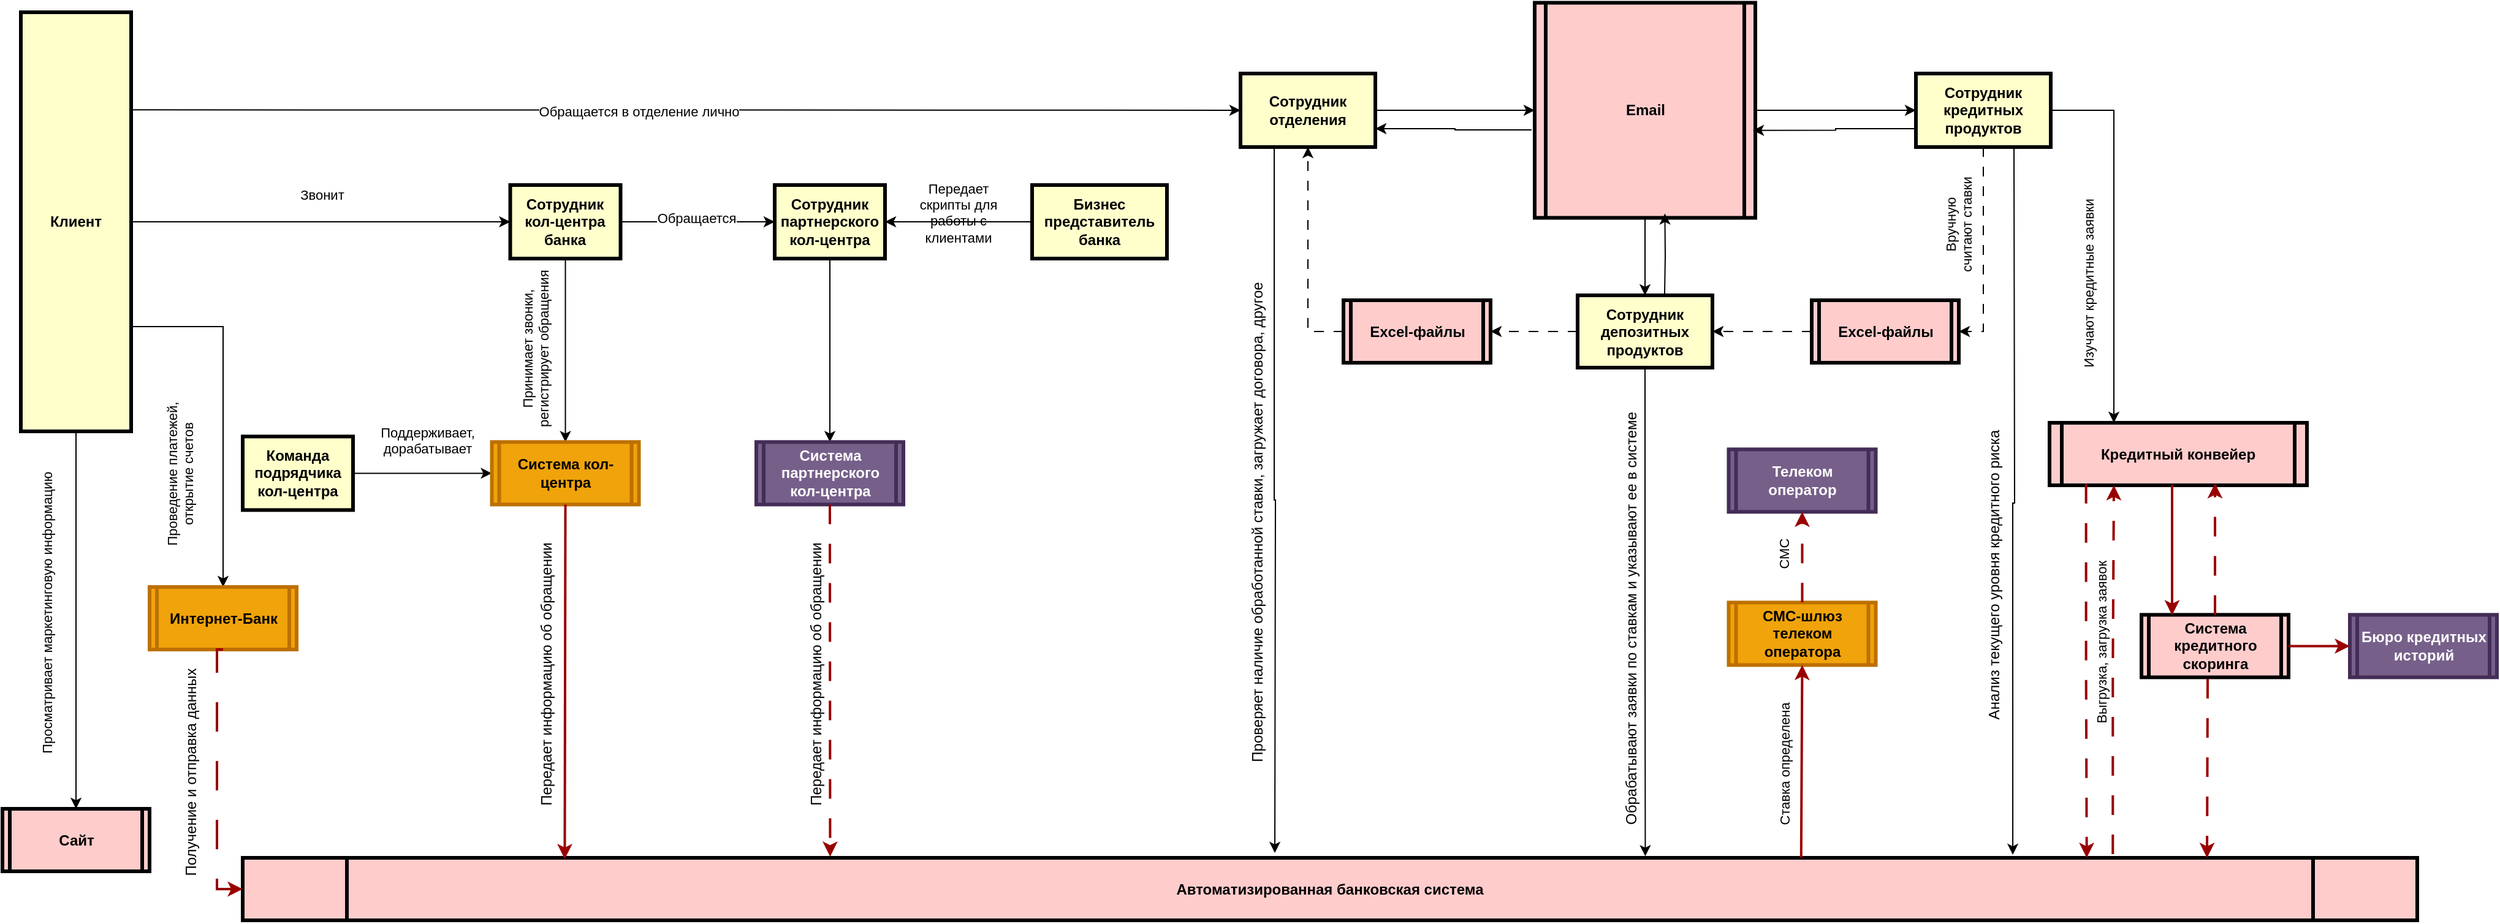 <mxfile version="28.1.2">
  <diagram id="OevAeBpWaqlTcPd7zHQs" name="3.2 Схемы интеграции приложений *done*">
    <mxGraphModel dx="2660" dy="2152" grid="1" gridSize="10" guides="1" tooltips="1" connect="1" arrows="1" fold="1" page="1" pageScale="1" pageWidth="827" pageHeight="1169" math="0" shadow="0">
      <root>
        <mxCell id="0" />
        <mxCell id="1" parent="0" />
        <mxCell id="vZPYhqz5uQ9WQLGZUq8a-83" style="edgeStyle=orthogonalEdgeStyle;rounded=0;orthogonalLoop=1;jettySize=auto;html=1;exitX=1;exitY=0.5;exitDx=0;exitDy=0;entryX=0;entryY=0.5;entryDx=0;entryDy=0;" parent="1" source="vZPYhqz5uQ9WQLGZUq8a-62" target="vZPYhqz5uQ9WQLGZUq8a-77" edge="1">
          <mxGeometry relative="1" as="geometry" />
        </mxCell>
        <mxCell id="vZPYhqz5uQ9WQLGZUq8a-95" style="edgeStyle=orthogonalEdgeStyle;rounded=0;orthogonalLoop=1;jettySize=auto;html=1;exitX=1;exitY=0.75;exitDx=0;exitDy=0;entryX=0.5;entryY=0;entryDx=0;entryDy=0;" parent="1" source="vZPYhqz5uQ9WQLGZUq8a-62" target="vZPYhqz5uQ9WQLGZUq8a-65" edge="1">
          <mxGeometry relative="1" as="geometry" />
        </mxCell>
        <mxCell id="vZPYhqz5uQ9WQLGZUq8a-96" style="edgeStyle=orthogonalEdgeStyle;rounded=0;orthogonalLoop=1;jettySize=auto;html=1;exitX=0.5;exitY=1;exitDx=0;exitDy=0;entryX=0.5;entryY=0;entryDx=0;entryDy=0;" parent="1" source="vZPYhqz5uQ9WQLGZUq8a-62" target="vZPYhqz5uQ9WQLGZUq8a-64" edge="1">
          <mxGeometry relative="1" as="geometry" />
        </mxCell>
        <mxCell id="vZPYhqz5uQ9WQLGZUq8a-121" style="edgeStyle=orthogonalEdgeStyle;rounded=0;orthogonalLoop=1;jettySize=auto;html=1;entryX=0;entryY=0.5;entryDx=0;entryDy=0;exitX=0.981;exitY=0.233;exitDx=0;exitDy=0;exitPerimeter=0;" parent="1" source="vZPYhqz5uQ9WQLGZUq8a-62" target="vZPYhqz5uQ9WQLGZUq8a-120" edge="1">
          <mxGeometry relative="1" as="geometry">
            <mxPoint x="-630" y="-30" as="sourcePoint" />
          </mxGeometry>
        </mxCell>
        <mxCell id="vZPYhqz5uQ9WQLGZUq8a-127" value="Обращается в отделение лично" style="edgeLabel;html=1;align=center;verticalAlign=middle;resizable=0;points=[];" parent="vZPYhqz5uQ9WQLGZUq8a-121" vertex="1" connectable="0">
          <mxGeometry x="-0.086" y="-1" relative="1" as="geometry">
            <mxPoint x="1" as="offset" />
          </mxGeometry>
        </mxCell>
        <mxCell id="vZPYhqz5uQ9WQLGZUq8a-62" value="Клиент" style="whiteSpace=wrap;align=center;verticalAlign=middle;fontStyle=1;strokeWidth=3;fillColor=#FFFFCC" parent="1" vertex="1">
          <mxGeometry x="-725" y="-110" width="90" height="342" as="geometry" />
        </mxCell>
        <mxCell id="vZPYhqz5uQ9WQLGZUq8a-64" value="Сайт" style="shape=process;whiteSpace=wrap;align=center;verticalAlign=middle;size=0.048;fontStyle=1;strokeWidth=3;fillColor=#FFCCCC" parent="1" vertex="1">
          <mxGeometry x="-740" y="540" width="120" height="51" as="geometry" />
        </mxCell>
        <mxCell id="vZPYhqz5uQ9WQLGZUq8a-65" value="Интернет-Банк" style="shape=process;whiteSpace=wrap;align=center;verticalAlign=middle;size=0.048;fontStyle=1;strokeWidth=3;fillColor=#f0a30a;fontColor=#000000;strokeColor=#BD7000;" parent="1" vertex="1">
          <mxGeometry x="-620" y="359" width="120" height="51" as="geometry" />
        </mxCell>
        <mxCell id="vZPYhqz5uQ9WQLGZUq8a-72" value="Автоматизированная банковская система" style="shape=process;whiteSpace=wrap;align=center;verticalAlign=middle;size=0.048;fontStyle=1;strokeWidth=3;fillColor=#FFCCCC" parent="1" vertex="1">
          <mxGeometry x="-544" y="580" width="1774" height="51" as="geometry" />
        </mxCell>
        <mxCell id="vZPYhqz5uQ9WQLGZUq8a-74" value="" style="edgeStyle=elbowEdgeStyle;elbow=horizontal;strokeColor=#990000;strokeWidth=2;rounded=0;exitX=0.5;exitY=1;exitDx=0;exitDy=0;entryX=0;entryY=0.5;entryDx=0;entryDy=0;dashed=1;dashPattern=12 12;" parent="1" source="vZPYhqz5uQ9WQLGZUq8a-65" target="vZPYhqz5uQ9WQLGZUq8a-72" edge="1">
          <mxGeometry width="100" height="100" relative="1" as="geometry">
            <mxPoint x="-590" y="530" as="sourcePoint" />
            <mxPoint x="-480" y="610" as="targetPoint" />
            <Array as="points">
              <mxPoint x="-565" y="500" />
            </Array>
          </mxGeometry>
        </mxCell>
        <mxCell id="vZPYhqz5uQ9WQLGZUq8a-75" value="Получение и отправка данных" style="text;spacingTop=-5;align=center;rotation=270;" parent="1" vertex="1">
          <mxGeometry x="-600" y="500.0" width="30" height="20" as="geometry" />
        </mxCell>
        <mxCell id="vZPYhqz5uQ9WQLGZUq8a-89" value="" style="edgeStyle=orthogonalEdgeStyle;rounded=0;orthogonalLoop=1;jettySize=auto;html=1;" parent="1" source="vZPYhqz5uQ9WQLGZUq8a-77" target="vZPYhqz5uQ9WQLGZUq8a-81" edge="1">
          <mxGeometry relative="1" as="geometry" />
        </mxCell>
        <mxCell id="vZPYhqz5uQ9WQLGZUq8a-107" style="edgeStyle=orthogonalEdgeStyle;rounded=0;orthogonalLoop=1;jettySize=auto;html=1;entryX=0;entryY=0.5;entryDx=0;entryDy=0;" parent="1" source="vZPYhqz5uQ9WQLGZUq8a-77" target="vZPYhqz5uQ9WQLGZUq8a-79" edge="1">
          <mxGeometry relative="1" as="geometry" />
        </mxCell>
        <mxCell id="vZPYhqz5uQ9WQLGZUq8a-108" value="Обращается" style="edgeLabel;html=1;align=center;verticalAlign=middle;resizable=0;points=[];" parent="vZPYhqz5uQ9WQLGZUq8a-107" vertex="1" connectable="0">
          <mxGeometry x="-0.024" y="3" relative="1" as="geometry">
            <mxPoint as="offset" />
          </mxGeometry>
        </mxCell>
        <mxCell id="vZPYhqz5uQ9WQLGZUq8a-77" value="Сотрудник кол-центра банка" style="whiteSpace=wrap;align=center;verticalAlign=middle;fontStyle=1;strokeWidth=3;fillColor=#FFFFCC" parent="1" vertex="1">
          <mxGeometry x="-325.75" y="31" width="90" height="60" as="geometry" />
        </mxCell>
        <mxCell id="vZPYhqz5uQ9WQLGZUq8a-101" style="edgeStyle=orthogonalEdgeStyle;rounded=0;orthogonalLoop=1;jettySize=auto;html=1;exitX=0;exitY=0.5;exitDx=0;exitDy=0;entryX=1;entryY=0.5;entryDx=0;entryDy=0;" parent="1" source="vZPYhqz5uQ9WQLGZUq8a-78" target="vZPYhqz5uQ9WQLGZUq8a-79" edge="1">
          <mxGeometry relative="1" as="geometry" />
        </mxCell>
        <mxCell id="vZPYhqz5uQ9WQLGZUq8a-78" value="Бизнес представитель банка" style="whiteSpace=wrap;align=center;verticalAlign=middle;fontStyle=1;strokeWidth=3;fillColor=#FFFFCC" parent="1" vertex="1">
          <mxGeometry x="100" y="31" width="110" height="60" as="geometry" />
        </mxCell>
        <mxCell id="vZPYhqz5uQ9WQLGZUq8a-109" style="edgeStyle=orthogonalEdgeStyle;rounded=0;orthogonalLoop=1;jettySize=auto;html=1;exitX=0.5;exitY=1;exitDx=0;exitDy=0;entryX=0.5;entryY=0;entryDx=0;entryDy=0;" parent="1" source="vZPYhqz5uQ9WQLGZUq8a-79" target="vZPYhqz5uQ9WQLGZUq8a-82" edge="1">
          <mxGeometry relative="1" as="geometry" />
        </mxCell>
        <mxCell id="vZPYhqz5uQ9WQLGZUq8a-79" value="Сотрудник партнерского кол-центра" style="whiteSpace=wrap;align=center;verticalAlign=middle;fontStyle=1;strokeWidth=3;fillColor=#FFFFCC" parent="1" vertex="1">
          <mxGeometry x="-110" y="31" width="90" height="60" as="geometry" />
        </mxCell>
        <mxCell id="vZPYhqz5uQ9WQLGZUq8a-106" style="edgeStyle=orthogonalEdgeStyle;rounded=0;orthogonalLoop=1;jettySize=auto;html=1;entryX=0;entryY=0.5;entryDx=0;entryDy=0;" parent="1" source="vZPYhqz5uQ9WQLGZUq8a-80" target="vZPYhqz5uQ9WQLGZUq8a-81" edge="1">
          <mxGeometry relative="1" as="geometry" />
        </mxCell>
        <mxCell id="vZPYhqz5uQ9WQLGZUq8a-80" value="Команда подрядчика кол-центра" style="whiteSpace=wrap;align=center;verticalAlign=middle;fontStyle=1;strokeWidth=3;fillColor=#FFFFCC" parent="1" vertex="1">
          <mxGeometry x="-544" y="236.19" width="90" height="60" as="geometry" />
        </mxCell>
        <mxCell id="vZPYhqz5uQ9WQLGZUq8a-81" value="Система кол-центра" style="shape=process;whiteSpace=wrap;align=center;verticalAlign=middle;size=0.048;fontStyle=1;strokeWidth=3;fillColor=#f0a30a;fontColor=#000000;strokeColor=#BD7000;" parent="1" vertex="1">
          <mxGeometry x="-340.75" y="240.69" width="120" height="51" as="geometry" />
        </mxCell>
        <mxCell id="vZPYhqz5uQ9WQLGZUq8a-82" value="Система партнерского кол-центра" style="shape=process;whiteSpace=wrap;align=center;verticalAlign=middle;size=0.048;fontStyle=1;strokeWidth=3;fillColor=#76608a;fontColor=#ffffff;strokeColor=#432D57;" parent="1" vertex="1">
          <mxGeometry x="-125" y="240.69" width="120" height="51" as="geometry" />
        </mxCell>
        <mxCell id="vZPYhqz5uQ9WQLGZUq8a-90" value="Принимает звонки, регистрирует обращения" style="text;spacingTop=-5;align=center;rotation=270;whiteSpace=wrap;fontSize=11;" parent="1" vertex="1">
          <mxGeometry x="-369.62" y="147" width="133.87" height="34" as="geometry" />
        </mxCell>
        <mxCell id="vZPYhqz5uQ9WQLGZUq8a-92" value="Поддерживает, дорабатывает" style="text;spacingTop=-5;align=center;rotation=0;whiteSpace=wrap;fontSize=11;" parent="1" vertex="1">
          <mxGeometry x="-440" y="225" width="93.5" height="30" as="geometry" />
        </mxCell>
        <mxCell id="vZPYhqz5uQ9WQLGZUq8a-97" value="Просматривает маркетинговую информацию" style="text;spacingTop=-5;align=center;rotation=270;whiteSpace=wrap;fontSize=11;" parent="1" vertex="1">
          <mxGeometry x="-833.31" y="370" width="263.31" height="20" as="geometry" />
        </mxCell>
        <mxCell id="vZPYhqz5uQ9WQLGZUq8a-98" value="Проведение платежей, открытие счетов" style="text;spacingTop=-5;align=center;rotation=270;whiteSpace=wrap;fontSize=11;" parent="1" vertex="1">
          <mxGeometry x="-655" y="247.38" width="129.25" height="37.62" as="geometry" />
        </mxCell>
        <mxCell id="vZPYhqz5uQ9WQLGZUq8a-103" value="Передает скрипты для работы с клиентами" style="text;spacingTop=-5;align=center;rotation=0;whiteSpace=wrap;fontSize=11;" parent="1" vertex="1">
          <mxGeometry x="-5" y="26" width="90" height="54" as="geometry" />
        </mxCell>
        <mxCell id="vZPYhqz5uQ9WQLGZUq8a-110" value="Звонит" style="text;spacingTop=-5;align=center;rotation=0;whiteSpace=wrap;fontSize=11;" parent="1" vertex="1">
          <mxGeometry x="-525.75" y="31" width="93.5" height="24" as="geometry" />
        </mxCell>
        <mxCell id="vZPYhqz5uQ9WQLGZUq8a-114" value="" style="edgeStyle=elbowEdgeStyle;elbow=horizontal;strokeColor=#990000;strokeWidth=2;rounded=0;exitX=0.5;exitY=1;exitDx=0;exitDy=0;" parent="1" source="vZPYhqz5uQ9WQLGZUq8a-81" edge="1">
          <mxGeometry width="100" height="100" relative="1" as="geometry">
            <mxPoint x="-281.28" y="359" as="sourcePoint" />
            <mxPoint x="-281" y="581" as="targetPoint" />
            <Array as="points">
              <mxPoint x="-281.28" y="388" />
            </Array>
          </mxGeometry>
        </mxCell>
        <mxCell id="vZPYhqz5uQ9WQLGZUq8a-116" value="Передает информацию об обращении" style="text;spacingTop=-5;align=center;rotation=270;" parent="1" vertex="1">
          <mxGeometry x="-310" y="420" width="30" height="20" as="geometry" />
        </mxCell>
        <mxCell id="vZPYhqz5uQ9WQLGZUq8a-118" value="Передает информацию об обращении" style="text;spacingTop=-5;align=center;rotation=270;" parent="1" vertex="1">
          <mxGeometry x="-90" y="420" width="30" height="20" as="geometry" />
        </mxCell>
        <mxCell id="vZPYhqz5uQ9WQLGZUq8a-119" value="" style="edgeStyle=elbowEdgeStyle;elbow=horizontal;strokeColor=#990000;strokeWidth=2;rounded=0;exitX=0.5;exitY=1;exitDx=0;exitDy=0;dashed=1;dashPattern=8 8;" parent="1" source="vZPYhqz5uQ9WQLGZUq8a-82" edge="1">
          <mxGeometry width="100" height="100" relative="1" as="geometry">
            <mxPoint x="-65" y="310" as="sourcePoint" />
            <mxPoint x="-65" y="579" as="targetPoint" />
            <Array as="points">
              <mxPoint x="-64.78" y="387.69" />
            </Array>
          </mxGeometry>
        </mxCell>
        <mxCell id="vZPYhqz5uQ9WQLGZUq8a-131" style="edgeStyle=orthogonalEdgeStyle;rounded=0;orthogonalLoop=1;jettySize=auto;html=1;exitX=1;exitY=0.5;exitDx=0;exitDy=0;entryX=0;entryY=0.5;entryDx=0;entryDy=0;" parent="1" source="vZPYhqz5uQ9WQLGZUq8a-120" target="vZPYhqz5uQ9WQLGZUq8a-130" edge="1">
          <mxGeometry relative="1" as="geometry" />
        </mxCell>
        <mxCell id="vZPYhqz5uQ9WQLGZUq8a-120" value="Сотрудник отделения" style="whiteSpace=wrap;align=center;verticalAlign=middle;fontStyle=1;strokeWidth=3;fillColor=#FFFFCC" parent="1" vertex="1">
          <mxGeometry x="270" y="-60" width="110" height="60" as="geometry" />
        </mxCell>
        <mxCell id="vZPYhqz5uQ9WQLGZUq8a-125" value="Проверяет наличие обработанной ставки, загружает договора, другое" style="text;spacingTop=-5;align=center;rotation=270;" parent="1" vertex="1">
          <mxGeometry x="270" y="296" width="30" height="20" as="geometry" />
        </mxCell>
        <mxCell id="vZPYhqz5uQ9WQLGZUq8a-148" style="edgeStyle=orthogonalEdgeStyle;rounded=0;orthogonalLoop=1;jettySize=auto;html=1;entryX=1;entryY=0.5;entryDx=0;entryDy=0;dashed=1;dashPattern=8 8;exitX=0.5;exitY=1;exitDx=0;exitDy=0;" parent="1" source="vZPYhqz5uQ9WQLGZUq8a-128" target="vZPYhqz5uQ9WQLGZUq8a-146" edge="1">
          <mxGeometry relative="1" as="geometry" />
        </mxCell>
        <mxCell id="vZPYhqz5uQ9WQLGZUq8a-179" style="edgeStyle=orthogonalEdgeStyle;rounded=0;orthogonalLoop=1;jettySize=auto;html=1;exitX=1;exitY=0.5;exitDx=0;exitDy=0;entryX=0.25;entryY=0;entryDx=0;entryDy=0;" parent="1" source="vZPYhqz5uQ9WQLGZUq8a-128" target="vZPYhqz5uQ9WQLGZUq8a-140" edge="1">
          <mxGeometry relative="1" as="geometry" />
        </mxCell>
        <mxCell id="vZPYhqz5uQ9WQLGZUq8a-128" value="Сотрудник кредитных продуктов" style="whiteSpace=wrap;align=center;verticalAlign=middle;fontStyle=1;strokeWidth=3;fillColor=#FFFFCC" parent="1" vertex="1">
          <mxGeometry x="821" y="-60" width="110" height="60" as="geometry" />
        </mxCell>
        <mxCell id="vZPYhqz5uQ9WQLGZUq8a-151" style="edgeStyle=orthogonalEdgeStyle;rounded=0;orthogonalLoop=1;jettySize=auto;html=1;exitX=0;exitY=0.5;exitDx=0;exitDy=0;entryX=1;entryY=0.5;entryDx=0;entryDy=0;dashed=1;dashPattern=8 8;" parent="1" source="vZPYhqz5uQ9WQLGZUq8a-129" target="vZPYhqz5uQ9WQLGZUq8a-150" edge="1">
          <mxGeometry relative="1" as="geometry" />
        </mxCell>
        <mxCell id="vZPYhqz5uQ9WQLGZUq8a-129" value="Сотрудник депозитных продуктов" style="whiteSpace=wrap;align=center;verticalAlign=middle;fontStyle=1;strokeWidth=3;fillColor=#FFFFCC" parent="1" vertex="1">
          <mxGeometry x="545" y="121" width="110" height="59" as="geometry" />
        </mxCell>
        <mxCell id="vZPYhqz5uQ9WQLGZUq8a-154" style="edgeStyle=orthogonalEdgeStyle;rounded=0;orthogonalLoop=1;jettySize=auto;html=1;exitX=0.5;exitY=1;exitDx=0;exitDy=0;entryX=0.5;entryY=0;entryDx=0;entryDy=0;" parent="1" source="vZPYhqz5uQ9WQLGZUq8a-130" target="vZPYhqz5uQ9WQLGZUq8a-129" edge="1">
          <mxGeometry relative="1" as="geometry" />
        </mxCell>
        <mxCell id="vZPYhqz5uQ9WQLGZUq8a-157" style="edgeStyle=orthogonalEdgeStyle;rounded=0;orthogonalLoop=1;jettySize=auto;html=1;exitX=1;exitY=0.5;exitDx=0;exitDy=0;entryX=0;entryY=0.5;entryDx=0;entryDy=0;" parent="1" source="vZPYhqz5uQ9WQLGZUq8a-130" target="vZPYhqz5uQ9WQLGZUq8a-128" edge="1">
          <mxGeometry relative="1" as="geometry" />
        </mxCell>
        <mxCell id="vZPYhqz5uQ9WQLGZUq8a-130" value="Email" style="shape=process;whiteSpace=wrap;align=center;verticalAlign=middle;size=0.048;fontStyle=1;strokeWidth=3;fillColor=#FFCCCC" parent="1" vertex="1">
          <mxGeometry x="510" y="-117.75" width="180" height="175.5" as="geometry" />
        </mxCell>
        <mxCell id="vZPYhqz5uQ9WQLGZUq8a-140" value="Кредитный конвейер" style="shape=process;whiteSpace=wrap;align=center;verticalAlign=middle;size=0.048;fontStyle=1;strokeWidth=3;fillColor=#FFCCCC" parent="1" vertex="1">
          <mxGeometry x="930" y="225" width="210" height="51" as="geometry" />
        </mxCell>
        <mxCell id="vZPYhqz5uQ9WQLGZUq8a-141" value="Система кредитного скоринга" style="shape=process;whiteSpace=wrap;align=center;verticalAlign=middle;size=0.048;fontStyle=1;strokeWidth=3;fillColor=#FFCCCC" parent="1" vertex="1">
          <mxGeometry x="1005" y="381.7" width="120" height="51" as="geometry" />
        </mxCell>
        <mxCell id="vZPYhqz5uQ9WQLGZUq8a-142" style="edgeStyle=orthogonalEdgeStyle;rounded=0;orthogonalLoop=1;jettySize=auto;html=1;exitX=0.25;exitY=1;exitDx=0;exitDy=0;" parent="1" source="vZPYhqz5uQ9WQLGZUq8a-120" edge="1">
          <mxGeometry relative="1" as="geometry">
            <mxPoint x="298" y="576" as="targetPoint" />
          </mxGeometry>
        </mxCell>
        <mxCell id="vZPYhqz5uQ9WQLGZUq8a-143" style="edgeStyle=orthogonalEdgeStyle;rounded=0;orthogonalLoop=1;jettySize=auto;html=1;entryX=0.645;entryY=-0.026;entryDx=0;entryDy=0;entryPerimeter=0;" parent="1" source="vZPYhqz5uQ9WQLGZUq8a-129" target="vZPYhqz5uQ9WQLGZUq8a-72" edge="1">
          <mxGeometry relative="1" as="geometry">
            <mxPoint x="600" y="570" as="targetPoint" />
          </mxGeometry>
        </mxCell>
        <mxCell id="vZPYhqz5uQ9WQLGZUq8a-145" value="Обрабатывают заявки по ставкам и указывают ее в системе" style="text;spacingTop=-5;align=center;rotation=270;" parent="1" vertex="1">
          <mxGeometry x="575" y="374.5" width="30" height="20" as="geometry" />
        </mxCell>
        <mxCell id="vZPYhqz5uQ9WQLGZUq8a-149" style="edgeStyle=orthogonalEdgeStyle;rounded=0;orthogonalLoop=1;jettySize=auto;html=1;entryX=1;entryY=0.5;entryDx=0;entryDy=0;dashed=1;dashPattern=8 8;" parent="1" source="vZPYhqz5uQ9WQLGZUq8a-146" target="vZPYhqz5uQ9WQLGZUq8a-129" edge="1">
          <mxGeometry relative="1" as="geometry" />
        </mxCell>
        <mxCell id="vZPYhqz5uQ9WQLGZUq8a-146" value="Excel-файлы" style="shape=process;whiteSpace=wrap;align=center;verticalAlign=middle;size=0.048;fontStyle=1;strokeWidth=3;fillColor=#FFCCCC" parent="1" vertex="1">
          <mxGeometry x="736" y="125" width="120" height="51" as="geometry" />
        </mxCell>
        <mxCell id="vZPYhqz5uQ9WQLGZUq8a-153" style="edgeStyle=orthogonalEdgeStyle;rounded=0;orthogonalLoop=1;jettySize=auto;html=1;exitX=0;exitY=0.5;exitDx=0;exitDy=0;entryX=0.5;entryY=1;entryDx=0;entryDy=0;dashed=1;dashPattern=8 8;" parent="1" source="vZPYhqz5uQ9WQLGZUq8a-150" target="vZPYhqz5uQ9WQLGZUq8a-120" edge="1">
          <mxGeometry relative="1" as="geometry" />
        </mxCell>
        <mxCell id="vZPYhqz5uQ9WQLGZUq8a-150" value="Excel-файлы" style="shape=process;whiteSpace=wrap;align=center;verticalAlign=middle;size=0.048;fontStyle=1;strokeWidth=3;fillColor=#FFCCCC" parent="1" vertex="1">
          <mxGeometry x="354" y="125" width="120" height="51" as="geometry" />
        </mxCell>
        <mxCell id="vZPYhqz5uQ9WQLGZUq8a-158" style="edgeStyle=orthogonalEdgeStyle;rounded=0;orthogonalLoop=1;jettySize=auto;html=1;entryX=0.59;entryY=0.98;entryDx=0;entryDy=0;entryPerimeter=0;" parent="1" target="vZPYhqz5uQ9WQLGZUq8a-130" edge="1">
          <mxGeometry relative="1" as="geometry">
            <mxPoint x="616" y="120" as="sourcePoint" />
          </mxGeometry>
        </mxCell>
        <mxCell id="vZPYhqz5uQ9WQLGZUq8a-159" style="edgeStyle=orthogonalEdgeStyle;rounded=0;orthogonalLoop=1;jettySize=auto;html=1;entryX=0.989;entryY=0.593;entryDx=0;entryDy=0;entryPerimeter=0;exitX=0;exitY=0.75;exitDx=0;exitDy=0;" parent="1" source="vZPYhqz5uQ9WQLGZUq8a-128" target="vZPYhqz5uQ9WQLGZUq8a-130" edge="1">
          <mxGeometry relative="1" as="geometry">
            <mxPoint x="830" y="-13" as="sourcePoint" />
          </mxGeometry>
        </mxCell>
        <mxCell id="vZPYhqz5uQ9WQLGZUq8a-161" style="edgeStyle=orthogonalEdgeStyle;rounded=0;orthogonalLoop=1;jettySize=auto;html=1;entryX=1;entryY=0.75;entryDx=0;entryDy=0;exitX=-0.014;exitY=0.591;exitDx=0;exitDy=0;exitPerimeter=0;" parent="1" source="vZPYhqz5uQ9WQLGZUq8a-130" target="vZPYhqz5uQ9WQLGZUq8a-120" edge="1">
          <mxGeometry relative="1" as="geometry">
            <mxPoint x="591" y="40" as="sourcePoint" />
            <mxPoint x="430" y="42" as="targetPoint" />
          </mxGeometry>
        </mxCell>
        <mxCell id="vZPYhqz5uQ9WQLGZUq8a-162" value="Вручную считают ставки" style="text;spacingTop=-5;align=center;rotation=270;whiteSpace=wrap;fontSize=11;" parent="1" vertex="1">
          <mxGeometry x="816" y="46" width="85" height="34" as="geometry" />
        </mxCell>
        <mxCell id="vZPYhqz5uQ9WQLGZUq8a-163" value="СМС-шлюз телеком оператора" style="shape=process;whiteSpace=wrap;align=center;verticalAlign=middle;size=0.048;fontStyle=1;strokeWidth=3;fillColor=#f0a30a;fontColor=#000000;strokeColor=#BD7000;" parent="1" vertex="1">
          <mxGeometry x="668.25" y="371.68" width="120" height="51" as="geometry" />
        </mxCell>
        <mxCell id="vZPYhqz5uQ9WQLGZUq8a-164" value="Телеком оператор" style="shape=process;whiteSpace=wrap;align=center;verticalAlign=middle;size=0.048;fontStyle=1;strokeWidth=3;fillColor=#76608a;fontColor=#ffffff;strokeColor=#432D57;" parent="1" vertex="1">
          <mxGeometry x="668.25" y="246.68" width="120" height="51" as="geometry" />
        </mxCell>
        <mxCell id="vZPYhqz5uQ9WQLGZUq8a-168" value="Ставка определена" style="text;spacingTop=-5;align=center;rotation=270;whiteSpace=wrap;fontSize=11;" parent="1" vertex="1">
          <mxGeometry x="655" y="489.05" width="129.25" height="27.62" as="geometry" />
        </mxCell>
        <mxCell id="vZPYhqz5uQ9WQLGZUq8a-171" value="СМС" style="text;spacingTop=-5;align=center;rotation=270;whiteSpace=wrap;fontSize=11;" parent="1" vertex="1">
          <mxGeometry x="689.22" y="317.68" width="60.81" height="27.62" as="geometry" />
        </mxCell>
        <mxCell id="vZPYhqz5uQ9WQLGZUq8a-174" style="edgeStyle=orthogonalEdgeStyle;rounded=0;orthogonalLoop=1;jettySize=auto;html=1;entryX=0.814;entryY=-0.049;entryDx=0;entryDy=0;entryPerimeter=0;" parent="1" target="vZPYhqz5uQ9WQLGZUq8a-72" edge="1">
          <mxGeometry relative="1" as="geometry">
            <mxPoint x="901" as="sourcePoint" />
          </mxGeometry>
        </mxCell>
        <mxCell id="vZPYhqz5uQ9WQLGZUq8a-175" value="Анализ текущего уровня кредитного риска" style="text;spacingTop=-5;align=center;rotation=270;" parent="1" vertex="1">
          <mxGeometry x="871" y="339" width="30" height="20" as="geometry" />
        </mxCell>
        <mxCell id="vZPYhqz5uQ9WQLGZUq8a-176" value="" style="edgeStyle=elbowEdgeStyle;elbow=horizontal;strokeColor=#990000;strokeWidth=2;rounded=0;entryX=0.5;entryY=1;entryDx=0;entryDy=0;exitX=0.744;exitY=-0.033;exitDx=0;exitDy=0;exitPerimeter=0;" parent="1" target="vZPYhqz5uQ9WQLGZUq8a-163" edge="1">
          <mxGeometry width="100" height="100" relative="1" as="geometry">
            <mxPoint x="727.386" y="579.997" as="sourcePoint" />
            <mxPoint x="788.25" y="501.68" as="targetPoint" />
            <Array as="points">
              <mxPoint x="728.25" y="501.68" />
            </Array>
          </mxGeometry>
        </mxCell>
        <mxCell id="vZPYhqz5uQ9WQLGZUq8a-177" value="" style="edgeStyle=elbowEdgeStyle;elbow=horizontal;strokeColor=#990000;strokeWidth=2;rounded=0;entryX=0.5;entryY=1;entryDx=0;entryDy=0;exitX=0.5;exitY=0;exitDx=0;exitDy=0;dashed=1;dashPattern=8 8;" parent="1" source="vZPYhqz5uQ9WQLGZUq8a-163" target="vZPYhqz5uQ9WQLGZUq8a-164" edge="1">
          <mxGeometry width="100" height="100" relative="1" as="geometry">
            <mxPoint x="808.25" y="420.68" as="sourcePoint" />
            <mxPoint x="808.25" y="351.68" as="targetPoint" />
            <Array as="points">
              <mxPoint x="728.25" y="341.68" />
            </Array>
          </mxGeometry>
        </mxCell>
        <mxCell id="vZPYhqz5uQ9WQLGZUq8a-178" value="" style="edgeStyle=elbowEdgeStyle;elbow=vertical;strokeColor=#990000;strokeWidth=2;rounded=0;exitX=0.86;exitY=-0.059;exitDx=0;exitDy=0;exitPerimeter=0;entryX=0.25;entryY=1;entryDx=0;entryDy=0;dashed=1;dashPattern=8 8;" parent="1" source="vZPYhqz5uQ9WQLGZUq8a-72" target="vZPYhqz5uQ9WQLGZUq8a-140" edge="1">
          <mxGeometry width="100" height="100" relative="1" as="geometry">
            <mxPoint x="970" y="509" as="sourcePoint" />
            <mxPoint x="989" y="380" as="targetPoint" />
            <Array as="points" />
          </mxGeometry>
        </mxCell>
        <mxCell id="vZPYhqz5uQ9WQLGZUq8a-180" value="Изучают кредитные заявки" style="text;spacingTop=-5;align=center;rotation=270;whiteSpace=wrap;fontSize=11;" parent="1" vertex="1">
          <mxGeometry x="886" y="101.25" width="155.5" height="19.75" as="geometry" />
        </mxCell>
        <mxCell id="vZPYhqz5uQ9WQLGZUq8a-185" value="Бюро кредитных историй" style="shape=process;whiteSpace=wrap;align=center;verticalAlign=middle;size=0.048;fontStyle=1;strokeWidth=3;fillColor=#76608a;fontColor=#ffffff;strokeColor=#432D57;" parent="1" vertex="1">
          <mxGeometry x="1175" y="381.7" width="120" height="51" as="geometry" />
        </mxCell>
        <mxCell id="vZPYhqz5uQ9WQLGZUq8a-186" value="" style="edgeStyle=elbowEdgeStyle;elbow=horizontal;strokeColor=#990000;strokeWidth=2;rounded=0;exitX=1;exitY=0.5;exitDx=0;exitDy=0;entryX=0;entryY=0.5;entryDx=0;entryDy=0;" parent="1" source="vZPYhqz5uQ9WQLGZUq8a-141" target="vZPYhqz5uQ9WQLGZUq8a-185" edge="1">
          <mxGeometry width="100" height="100" relative="1" as="geometry">
            <mxPoint x="1420.28" y="317.68" as="sourcePoint" />
            <mxPoint x="1150" y="470" as="targetPoint" />
            <Array as="points">
              <mxPoint x="1160" y="407" />
            </Array>
          </mxGeometry>
        </mxCell>
        <mxCell id="vZPYhqz5uQ9WQLGZUq8a-187" value="" style="edgeStyle=elbowEdgeStyle;elbow=horizontal;strokeColor=#990000;strokeWidth=2;rounded=0;dashed=1;dashPattern=8 8;" parent="1" edge="1">
          <mxGeometry width="100" height="100" relative="1" as="geometry">
            <mxPoint x="1059" y="434" as="sourcePoint" />
            <mxPoint x="1058.5" y="580" as="targetPoint" />
            <Array as="points">
              <mxPoint x="1058.5" y="501" />
            </Array>
          </mxGeometry>
        </mxCell>
        <mxCell id="vZPYhqz5uQ9WQLGZUq8a-188" value="" style="edgeStyle=elbowEdgeStyle;elbow=horizontal;strokeColor=#990000;strokeWidth=2;rounded=0;" parent="1" edge="1">
          <mxGeometry width="100" height="100" relative="1" as="geometry">
            <mxPoint x="1030" y="276" as="sourcePoint" />
            <mxPoint x="1030" y="382" as="targetPoint" />
            <Array as="points">
              <mxPoint x="1030" y="320" />
            </Array>
          </mxGeometry>
        </mxCell>
        <mxCell id="vZPYhqz5uQ9WQLGZUq8a-194" value="" style="edgeStyle=elbowEdgeStyle;elbow=horizontal;strokeColor=#990000;strokeWidth=2;rounded=0;exitX=0.5;exitY=0;exitDx=0;exitDy=0;entryX=0.641;entryY=0.969;entryDx=0;entryDy=0;entryPerimeter=0;dashed=1;dashPattern=8 8;" parent="1" source="vZPYhqz5uQ9WQLGZUq8a-141" target="vZPYhqz5uQ9WQLGZUq8a-140" edge="1">
          <mxGeometry width="100" height="100" relative="1" as="geometry">
            <mxPoint x="1270" y="300" as="sourcePoint" />
            <mxPoint x="1380" y="300" as="targetPoint" />
            <Array as="points">
              <mxPoint x="1065" y="320" />
            </Array>
          </mxGeometry>
        </mxCell>
        <mxCell id="vZPYhqz5uQ9WQLGZUq8a-195" value="" style="edgeStyle=elbowEdgeStyle;elbow=vertical;strokeColor=#990000;strokeWidth=2;rounded=0;exitX=0.142;exitY=0.979;exitDx=0;exitDy=0;exitPerimeter=0;entryX=0.848;entryY=0;entryDx=0;entryDy=0;entryPerimeter=0;dashed=1;dashPattern=8 8;" parent="1" source="vZPYhqz5uQ9WQLGZUq8a-140" target="vZPYhqz5uQ9WQLGZUq8a-72" edge="1">
          <mxGeometry width="100" height="100" relative="1" as="geometry">
            <mxPoint x="1340" y="561" as="sourcePoint" />
            <mxPoint x="1340" y="260" as="targetPoint" />
            <Array as="points" />
          </mxGeometry>
        </mxCell>
        <mxCell id="vZPYhqz5uQ9WQLGZUq8a-181" value="Выгрузка, загрузка заявок" style="text;spacingTop=-5;align=center;rotation=270;whiteSpace=wrap;fontSize=11;" parent="1" vertex="1">
          <mxGeometry x="893.5" y="394.5" width="160.75" height="20" as="geometry" />
        </mxCell>
      </root>
    </mxGraphModel>
  </diagram>
</mxfile>
